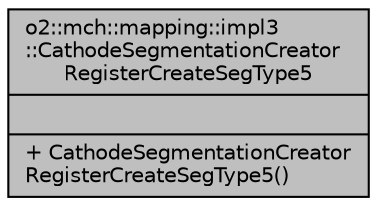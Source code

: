digraph "o2::mch::mapping::impl3::CathodeSegmentationCreatorRegisterCreateSegType5"
{
 // INTERACTIVE_SVG=YES
  bgcolor="transparent";
  edge [fontname="Helvetica",fontsize="10",labelfontname="Helvetica",labelfontsize="10"];
  node [fontname="Helvetica",fontsize="10",shape=record];
  Node1 [label="{o2::mch::mapping::impl3\l::CathodeSegmentationCreator\lRegisterCreateSegType5\n||+ CathodeSegmentationCreator\lRegisterCreateSegType5()\l}",height=0.2,width=0.4,color="black", fillcolor="grey75", style="filled" fontcolor="black"];
}

